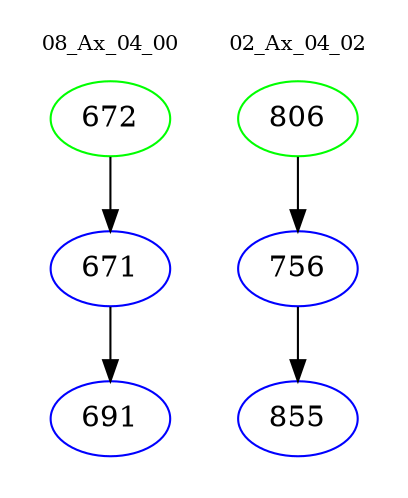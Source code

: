 digraph{
subgraph cluster_0 {
color = white
label = "08_Ax_04_00";
fontsize=10;
T0_672 [label="672", color="green"]
T0_672 -> T0_671 [color="black"]
T0_671 [label="671", color="blue"]
T0_671 -> T0_691 [color="black"]
T0_691 [label="691", color="blue"]
}
subgraph cluster_1 {
color = white
label = "02_Ax_04_02";
fontsize=10;
T1_806 [label="806", color="green"]
T1_806 -> T1_756 [color="black"]
T1_756 [label="756", color="blue"]
T1_756 -> T1_855 [color="black"]
T1_855 [label="855", color="blue"]
}
}
